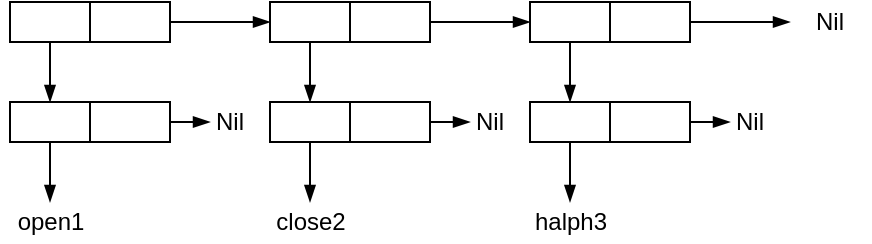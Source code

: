 <mxfile version="13.9.9" type="device"><diagram id="vVgejSHb8aWdrkX5DOxT" name="Страница 1"><mxGraphModel dx="596" dy="758" grid="1" gridSize="10" guides="1" tooltips="1" connect="1" arrows="1" fold="1" page="1" pageScale="1" pageWidth="827" pageHeight="1169" math="0" shadow="0"><root><mxCell id="0"/><mxCell id="1" parent="0"/><mxCell id="uf1pgD1vwOxa0Cg9hHPr-1" value="" style="rounded=0;whiteSpace=wrap;html=1;" vertex="1" parent="1"><mxGeometry x="400" y="340" width="40" height="20" as="geometry"/></mxCell><mxCell id="uf1pgD1vwOxa0Cg9hHPr-2" value="" style="rounded=0;whiteSpace=wrap;html=1;" vertex="1" parent="1"><mxGeometry x="440" y="340" width="40" height="20" as="geometry"/></mxCell><mxCell id="uf1pgD1vwOxa0Cg9hHPr-3" value="" style="endArrow=blockThin;html=1;exitX=0.5;exitY=1;exitDx=0;exitDy=0;endFill=1;" edge="1" parent="1" source="uf1pgD1vwOxa0Cg9hHPr-1"><mxGeometry width="50" height="50" relative="1" as="geometry"><mxPoint x="450" y="410" as="sourcePoint"/><mxPoint x="420" y="390" as="targetPoint"/></mxGeometry></mxCell><mxCell id="uf1pgD1vwOxa0Cg9hHPr-4" value="" style="endArrow=blockThin;html=1;exitX=1;exitY=0.5;exitDx=0;exitDy=0;endFill=1;" edge="1" parent="1" source="uf1pgD1vwOxa0Cg9hHPr-2"><mxGeometry width="50" height="50" relative="1" as="geometry"><mxPoint x="430" y="370" as="sourcePoint"/><mxPoint x="530" y="350" as="targetPoint"/></mxGeometry></mxCell><mxCell id="uf1pgD1vwOxa0Cg9hHPr-5" value="Nil" style="text;html=1;strokeColor=none;fillColor=none;align=center;verticalAlign=middle;whiteSpace=wrap;rounded=0;" vertex="1" parent="1"><mxGeometry x="790" y="340" width="40" height="20" as="geometry"/></mxCell><mxCell id="uf1pgD1vwOxa0Cg9hHPr-6" value="open1" style="text;html=1;align=center;verticalAlign=middle;resizable=0;points=[];autosize=1;" vertex="1" parent="1"><mxGeometry x="395" y="440" width="50" height="20" as="geometry"/></mxCell><mxCell id="uf1pgD1vwOxa0Cg9hHPr-7" value="" style="rounded=0;whiteSpace=wrap;html=1;" vertex="1" parent="1"><mxGeometry x="530" y="340" width="40" height="20" as="geometry"/></mxCell><mxCell id="uf1pgD1vwOxa0Cg9hHPr-8" value="" style="rounded=0;whiteSpace=wrap;html=1;" vertex="1" parent="1"><mxGeometry x="570" y="340" width="40" height="20" as="geometry"/></mxCell><mxCell id="uf1pgD1vwOxa0Cg9hHPr-9" value="" style="endArrow=blockThin;html=1;exitX=0.5;exitY=1;exitDx=0;exitDy=0;endFill=1;" edge="1" parent="1" source="uf1pgD1vwOxa0Cg9hHPr-7"><mxGeometry width="50" height="50" relative="1" as="geometry"><mxPoint x="580" y="410" as="sourcePoint"/><mxPoint x="550" y="390" as="targetPoint"/></mxGeometry></mxCell><mxCell id="uf1pgD1vwOxa0Cg9hHPr-10" value="" style="endArrow=blockThin;html=1;exitX=1;exitY=0.5;exitDx=0;exitDy=0;endFill=1;" edge="1" parent="1" source="uf1pgD1vwOxa0Cg9hHPr-8"><mxGeometry width="50" height="50" relative="1" as="geometry"><mxPoint x="560" y="370" as="sourcePoint"/><mxPoint x="660" y="350" as="targetPoint"/></mxGeometry></mxCell><mxCell id="uf1pgD1vwOxa0Cg9hHPr-11" value="close2" style="text;html=1;align=center;verticalAlign=middle;resizable=0;points=[];autosize=1;" vertex="1" parent="1"><mxGeometry x="525" y="440" width="50" height="20" as="geometry"/></mxCell><mxCell id="uf1pgD1vwOxa0Cg9hHPr-12" value="" style="rounded=0;whiteSpace=wrap;html=1;" vertex="1" parent="1"><mxGeometry x="660" y="340" width="40" height="20" as="geometry"/></mxCell><mxCell id="uf1pgD1vwOxa0Cg9hHPr-13" value="" style="rounded=0;whiteSpace=wrap;html=1;" vertex="1" parent="1"><mxGeometry x="700" y="340" width="40" height="20" as="geometry"/></mxCell><mxCell id="uf1pgD1vwOxa0Cg9hHPr-14" value="" style="endArrow=blockThin;html=1;exitX=0.5;exitY=1;exitDx=0;exitDy=0;endFill=1;" edge="1" parent="1" source="uf1pgD1vwOxa0Cg9hHPr-12"><mxGeometry width="50" height="50" relative="1" as="geometry"><mxPoint x="710" y="410" as="sourcePoint"/><mxPoint x="680" y="390" as="targetPoint"/></mxGeometry></mxCell><mxCell id="uf1pgD1vwOxa0Cg9hHPr-15" value="" style="endArrow=blockThin;html=1;exitX=1;exitY=0.5;exitDx=0;exitDy=0;endFill=1;" edge="1" parent="1" source="uf1pgD1vwOxa0Cg9hHPr-13"><mxGeometry width="50" height="50" relative="1" as="geometry"><mxPoint x="690" y="370" as="sourcePoint"/><mxPoint x="790" y="350" as="targetPoint"/></mxGeometry></mxCell><mxCell id="uf1pgD1vwOxa0Cg9hHPr-16" value="halph3" style="text;html=1;align=center;verticalAlign=middle;resizable=0;points=[];autosize=1;" vertex="1" parent="1"><mxGeometry x="655" y="440" width="50" height="20" as="geometry"/></mxCell><mxCell id="uf1pgD1vwOxa0Cg9hHPr-17" value="" style="rounded=0;whiteSpace=wrap;html=1;" vertex="1" parent="1"><mxGeometry x="400" y="390" width="40" height="20" as="geometry"/></mxCell><mxCell id="uf1pgD1vwOxa0Cg9hHPr-18" value="" style="rounded=0;whiteSpace=wrap;html=1;" vertex="1" parent="1"><mxGeometry x="440" y="390" width="40" height="20" as="geometry"/></mxCell><mxCell id="uf1pgD1vwOxa0Cg9hHPr-19" value="" style="endArrow=blockThin;html=1;exitX=0.5;exitY=1;exitDx=0;exitDy=0;endFill=1;" edge="1" parent="1" source="uf1pgD1vwOxa0Cg9hHPr-17"><mxGeometry width="50" height="50" relative="1" as="geometry"><mxPoint x="450" y="460" as="sourcePoint"/><mxPoint x="420" y="440" as="targetPoint"/></mxGeometry></mxCell><mxCell id="uf1pgD1vwOxa0Cg9hHPr-20" value="" style="endArrow=blockThin;html=1;exitX=1;exitY=0.5;exitDx=0;exitDy=0;endFill=1;" edge="1" parent="1" source="uf1pgD1vwOxa0Cg9hHPr-18"><mxGeometry width="50" height="50" relative="1" as="geometry"><mxPoint x="430" y="420" as="sourcePoint"/><mxPoint x="500" y="400" as="targetPoint"/></mxGeometry></mxCell><mxCell id="uf1pgD1vwOxa0Cg9hHPr-22" value="" style="rounded=0;whiteSpace=wrap;html=1;" vertex="1" parent="1"><mxGeometry x="530" y="390" width="40" height="20" as="geometry"/></mxCell><mxCell id="uf1pgD1vwOxa0Cg9hHPr-23" value="" style="rounded=0;whiteSpace=wrap;html=1;" vertex="1" parent="1"><mxGeometry x="570" y="390" width="40" height="20" as="geometry"/></mxCell><mxCell id="uf1pgD1vwOxa0Cg9hHPr-24" value="" style="endArrow=blockThin;html=1;exitX=0.5;exitY=1;exitDx=0;exitDy=0;endFill=1;" edge="1" parent="1" source="uf1pgD1vwOxa0Cg9hHPr-22"><mxGeometry width="50" height="50" relative="1" as="geometry"><mxPoint x="580" y="460" as="sourcePoint"/><mxPoint x="550" y="440" as="targetPoint"/></mxGeometry></mxCell><mxCell id="uf1pgD1vwOxa0Cg9hHPr-26" value="" style="rounded=0;whiteSpace=wrap;html=1;" vertex="1" parent="1"><mxGeometry x="660" y="390" width="40" height="20" as="geometry"/></mxCell><mxCell id="uf1pgD1vwOxa0Cg9hHPr-27" value="" style="rounded=0;whiteSpace=wrap;html=1;" vertex="1" parent="1"><mxGeometry x="700" y="390" width="40" height="20" as="geometry"/></mxCell><mxCell id="uf1pgD1vwOxa0Cg9hHPr-28" value="" style="endArrow=blockThin;html=1;exitX=0.5;exitY=1;exitDx=0;exitDy=0;endFill=1;" edge="1" parent="1" source="uf1pgD1vwOxa0Cg9hHPr-26"><mxGeometry width="50" height="50" relative="1" as="geometry"><mxPoint x="710" y="460" as="sourcePoint"/><mxPoint x="680" y="440" as="targetPoint"/></mxGeometry></mxCell><mxCell id="uf1pgD1vwOxa0Cg9hHPr-30" value="Nil" style="text;html=1;strokeColor=none;fillColor=none;align=center;verticalAlign=middle;whiteSpace=wrap;rounded=0;" vertex="1" parent="1"><mxGeometry x="490" y="390" width="40" height="20" as="geometry"/></mxCell><mxCell id="uf1pgD1vwOxa0Cg9hHPr-31" value="" style="endArrow=blockThin;html=1;exitX=1;exitY=0.5;exitDx=0;exitDy=0;endFill=1;" edge="1" parent="1"><mxGeometry width="50" height="50" relative="1" as="geometry"><mxPoint x="610" y="400" as="sourcePoint"/><mxPoint x="630" y="400" as="targetPoint"/></mxGeometry></mxCell><mxCell id="uf1pgD1vwOxa0Cg9hHPr-32" value="Nil" style="text;html=1;strokeColor=none;fillColor=none;align=center;verticalAlign=middle;whiteSpace=wrap;rounded=0;" vertex="1" parent="1"><mxGeometry x="620" y="390" width="40" height="20" as="geometry"/></mxCell><mxCell id="uf1pgD1vwOxa0Cg9hHPr-33" value="" style="endArrow=blockThin;html=1;exitX=1;exitY=0.5;exitDx=0;exitDy=0;endFill=1;" edge="1" parent="1"><mxGeometry width="50" height="50" relative="1" as="geometry"><mxPoint x="740" y="400" as="sourcePoint"/><mxPoint x="760" y="400" as="targetPoint"/></mxGeometry></mxCell><mxCell id="uf1pgD1vwOxa0Cg9hHPr-34" value="Nil" style="text;html=1;strokeColor=none;fillColor=none;align=center;verticalAlign=middle;whiteSpace=wrap;rounded=0;" vertex="1" parent="1"><mxGeometry x="750" y="390" width="40" height="20" as="geometry"/></mxCell></root></mxGraphModel></diagram></mxfile>
